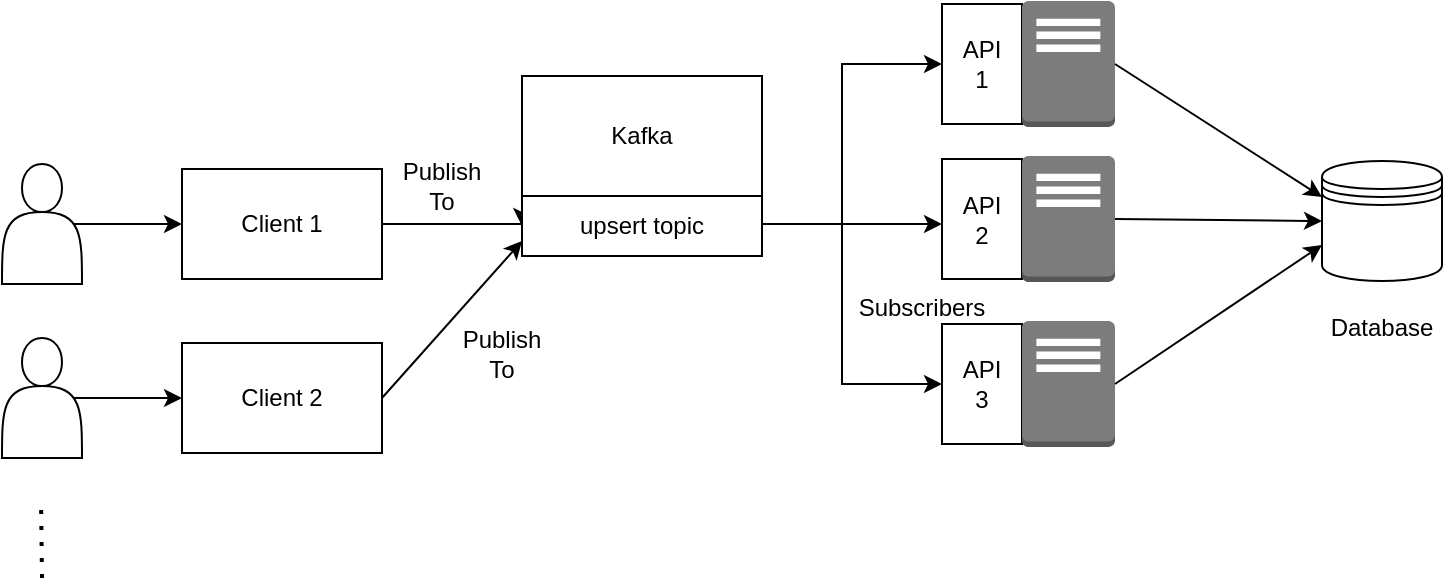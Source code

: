 <mxfile version="16.5.1" type="device" pages="4"><diagram id="RGAs-V4BZ8C3Zws3g7H_" name="Page-1"><mxGraphModel dx="377" dy="857" grid="1" gridSize="10" guides="1" tooltips="1" connect="1" arrows="1" fold="1" page="1" pageScale="1" pageWidth="850" pageHeight="1100" math="0" shadow="0"><root><mxCell id="0"/><mxCell id="1" parent="0"/><mxCell id="TcQP04UFKV8ftdnNgGf7-2" style="edgeStyle=orthogonalEdgeStyle;rounded=0;orthogonalLoop=1;jettySize=auto;html=1;exitX=0.9;exitY=0.5;exitDx=0;exitDy=0;exitPerimeter=0;" parent="1" source="TcQP04UFKV8ftdnNgGf7-1" target="TcQP04UFKV8ftdnNgGf7-3" edge="1"><mxGeometry relative="1" as="geometry"><mxPoint x="170" y="313" as="targetPoint"/></mxGeometry></mxCell><mxCell id="TcQP04UFKV8ftdnNgGf7-1" value="" style="shape=actor;whiteSpace=wrap;html=1;" parent="1" vertex="1"><mxGeometry x="60" y="283" width="40" height="60" as="geometry"/></mxCell><mxCell id="TcQP04UFKV8ftdnNgGf7-5" value="" style="edgeStyle=orthogonalEdgeStyle;rounded=0;orthogonalLoop=1;jettySize=auto;html=1;entryX=0;entryY=0.5;entryDx=0;entryDy=0;" parent="1" source="TcQP04UFKV8ftdnNgGf7-3" target="TcQP04UFKV8ftdnNgGf7-6" edge="1"><mxGeometry relative="1" as="geometry"><Array as="points"><mxPoint x="320" y="313"/></Array></mxGeometry></mxCell><mxCell id="TcQP04UFKV8ftdnNgGf7-3" value="Client 1" style="rounded=0;whiteSpace=wrap;html=1;" parent="1" vertex="1"><mxGeometry x="150" y="285.5" width="100" height="55" as="geometry"/></mxCell><mxCell id="TcQP04UFKV8ftdnNgGf7-8" style="edgeStyle=orthogonalEdgeStyle;rounded=0;orthogonalLoop=1;jettySize=auto;html=1;exitX=1;exitY=0.5;exitDx=0;exitDy=0;" parent="1" source="TcQP04UFKV8ftdnNgGf7-4" edge="1"><mxGeometry relative="1" as="geometry"><mxPoint x="530" y="233" as="targetPoint"/><Array as="points"><mxPoint x="480" y="313"/><mxPoint x="480" y="233"/></Array></mxGeometry></mxCell><mxCell id="TcQP04UFKV8ftdnNgGf7-9" style="edgeStyle=orthogonalEdgeStyle;rounded=0;orthogonalLoop=1;jettySize=auto;html=1;exitX=1;exitY=0.5;exitDx=0;exitDy=0;" parent="1" source="TcQP04UFKV8ftdnNgGf7-4" edge="1"><mxGeometry relative="1" as="geometry"><mxPoint x="530" y="313" as="targetPoint"/><Array as="points"><mxPoint x="440" y="313"/></Array></mxGeometry></mxCell><mxCell id="TcQP04UFKV8ftdnNgGf7-10" style="edgeStyle=orthogonalEdgeStyle;rounded=0;orthogonalLoop=1;jettySize=auto;html=1;exitX=1;exitY=0.5;exitDx=0;exitDy=0;" parent="1" source="TcQP04UFKV8ftdnNgGf7-4" edge="1"><mxGeometry relative="1" as="geometry"><mxPoint x="530" y="393" as="targetPoint"/><Array as="points"><mxPoint x="480" y="313"/><mxPoint x="480" y="393"/><mxPoint x="530" y="393"/></Array></mxGeometry></mxCell><mxCell id="TcQP04UFKV8ftdnNgGf7-4" value="Kafka" style="whiteSpace=wrap;html=1;rounded=0;" parent="1" vertex="1"><mxGeometry x="320" y="239" width="120" height="60" as="geometry"/></mxCell><mxCell id="TcQP04UFKV8ftdnNgGf7-6" value="upsert topic" style="rounded=0;whiteSpace=wrap;html=1;" parent="1" vertex="1"><mxGeometry x="320" y="299" width="120" height="30" as="geometry"/></mxCell><mxCell id="meSJB0UlWvdhJ9YiepTY-1" value="API&lt;br&gt;1" style="rounded=0;whiteSpace=wrap;html=1;" parent="1" vertex="1"><mxGeometry x="530" y="203" width="40" height="60" as="geometry"/></mxCell><mxCell id="meSJB0UlWvdhJ9YiepTY-2" value="API&lt;br&gt;2" style="rounded=0;whiteSpace=wrap;html=1;" parent="1" vertex="1"><mxGeometry x="530" y="280.5" width="40" height="60" as="geometry"/></mxCell><mxCell id="meSJB0UlWvdhJ9YiepTY-3" value="API&lt;br&gt;3" style="rounded=0;whiteSpace=wrap;html=1;" parent="1" vertex="1"><mxGeometry x="530" y="363" width="40" height="60" as="geometry"/></mxCell><mxCell id="meSJB0UlWvdhJ9YiepTY-6" value="" style="outlineConnect=0;dashed=0;verticalLabelPosition=bottom;verticalAlign=top;align=center;html=1;shape=mxgraph.aws3.traditional_server;fillColor=#7D7C7C;gradientColor=none;" parent="1" vertex="1"><mxGeometry x="570" y="201.5" width="46.5" height="63" as="geometry"/></mxCell><mxCell id="meSJB0UlWvdhJ9YiepTY-7" value="" style="outlineConnect=0;dashed=0;verticalLabelPosition=bottom;verticalAlign=top;align=center;html=1;shape=mxgraph.aws3.traditional_server;fillColor=#7D7C7C;gradientColor=none;" parent="1" vertex="1"><mxGeometry x="570" y="279" width="46.5" height="63" as="geometry"/></mxCell><mxCell id="meSJB0UlWvdhJ9YiepTY-8" value="" style="outlineConnect=0;dashed=0;verticalLabelPosition=bottom;verticalAlign=top;align=center;html=1;shape=mxgraph.aws3.traditional_server;fillColor=#7D7C7C;gradientColor=none;" parent="1" vertex="1"><mxGeometry x="570" y="361.5" width="46.5" height="63" as="geometry"/></mxCell><mxCell id="meSJB0UlWvdhJ9YiepTY-11" value="" style="endArrow=classic;html=1;rounded=0;exitX=1;exitY=0.5;exitDx=0;exitDy=0;exitPerimeter=0;entryX=0;entryY=0.3;entryDx=0;entryDy=0;" parent="1" source="meSJB0UlWvdhJ9YiepTY-6" target="meSJB0UlWvdhJ9YiepTY-14" edge="1"><mxGeometry width="50" height="50" relative="1" as="geometry"><mxPoint x="610" y="263" as="sourcePoint"/><mxPoint x="720" y="313" as="targetPoint"/></mxGeometry></mxCell><mxCell id="meSJB0UlWvdhJ9YiepTY-12" value="" style="endArrow=classic;html=1;rounded=0;exitX=1;exitY=0.5;exitDx=0;exitDy=0;exitPerimeter=0;entryX=0;entryY=0.5;entryDx=0;entryDy=0;" parent="1" source="meSJB0UlWvdhJ9YiepTY-7" target="meSJB0UlWvdhJ9YiepTY-14" edge="1"><mxGeometry width="50" height="50" relative="1" as="geometry"><mxPoint x="626.5" y="243" as="sourcePoint"/><mxPoint x="720" y="313" as="targetPoint"/></mxGeometry></mxCell><mxCell id="meSJB0UlWvdhJ9YiepTY-13" value="" style="endArrow=classic;html=1;rounded=0;exitX=1;exitY=0.5;exitDx=0;exitDy=0;exitPerimeter=0;entryX=0;entryY=0.7;entryDx=0;entryDy=0;" parent="1" source="meSJB0UlWvdhJ9YiepTY-8" target="meSJB0UlWvdhJ9YiepTY-14" edge="1"><mxGeometry width="50" height="50" relative="1" as="geometry"><mxPoint x="636.5" y="253" as="sourcePoint"/><mxPoint x="720" y="313" as="targetPoint"/></mxGeometry></mxCell><mxCell id="meSJB0UlWvdhJ9YiepTY-14" value="" style="shape=datastore;whiteSpace=wrap;html=1;" parent="1" vertex="1"><mxGeometry x="720" y="281.5" width="60" height="60" as="geometry"/></mxCell><mxCell id="meSJB0UlWvdhJ9YiepTY-15" value="Publish&lt;br&gt;To" style="text;html=1;strokeColor=none;fillColor=none;align=center;verticalAlign=middle;whiteSpace=wrap;rounded=0;" parent="1" vertex="1"><mxGeometry x="260" y="289" width="40" height="10" as="geometry"/></mxCell><mxCell id="meSJB0UlWvdhJ9YiepTY-16" style="edgeStyle=orthogonalEdgeStyle;rounded=0;orthogonalLoop=1;jettySize=auto;html=1;exitX=0.9;exitY=0.5;exitDx=0;exitDy=0;exitPerimeter=0;" parent="1" source="meSJB0UlWvdhJ9YiepTY-17" target="meSJB0UlWvdhJ9YiepTY-18" edge="1"><mxGeometry relative="1" as="geometry"><mxPoint x="170" y="400" as="targetPoint"/></mxGeometry></mxCell><mxCell id="meSJB0UlWvdhJ9YiepTY-17" value="" style="shape=actor;whiteSpace=wrap;html=1;" parent="1" vertex="1"><mxGeometry x="60" y="370" width="40" height="60" as="geometry"/></mxCell><mxCell id="meSJB0UlWvdhJ9YiepTY-18" value="Client 2" style="rounded=0;whiteSpace=wrap;html=1;" parent="1" vertex="1"><mxGeometry x="150" y="372.5" width="100" height="55" as="geometry"/></mxCell><mxCell id="meSJB0UlWvdhJ9YiepTY-22" value="" style="endArrow=classic;html=1;rounded=0;exitX=1;exitY=0.5;exitDx=0;exitDy=0;entryX=0;entryY=0.75;entryDx=0;entryDy=0;" parent="1" source="meSJB0UlWvdhJ9YiepTY-18" target="TcQP04UFKV8ftdnNgGf7-6" edge="1"><mxGeometry width="50" height="50" relative="1" as="geometry"><mxPoint x="280" y="420" as="sourcePoint"/><mxPoint x="330" y="370" as="targetPoint"/></mxGeometry></mxCell><mxCell id="meSJB0UlWvdhJ9YiepTY-23" value="" style="endArrow=none;dashed=1;html=1;dashPattern=1 3;strokeWidth=2;rounded=0;" parent="1" edge="1"><mxGeometry width="50" height="50" relative="1" as="geometry"><mxPoint x="80" y="490" as="sourcePoint"/><mxPoint x="79.5" y="450" as="targetPoint"/></mxGeometry></mxCell><mxCell id="meSJB0UlWvdhJ9YiepTY-24" value="Publish&lt;br&gt;To" style="text;html=1;strokeColor=none;fillColor=none;align=center;verticalAlign=middle;whiteSpace=wrap;rounded=0;" parent="1" vertex="1"><mxGeometry x="290" y="372.5" width="40" height="10" as="geometry"/></mxCell><mxCell id="meSJB0UlWvdhJ9YiepTY-26" value="Database" style="text;html=1;strokeColor=none;fillColor=none;align=center;verticalAlign=middle;whiteSpace=wrap;rounded=0;" parent="1" vertex="1"><mxGeometry x="730" y="360" width="40" height="10" as="geometry"/></mxCell><mxCell id="meSJB0UlWvdhJ9YiepTY-27" value="Subscribers" style="text;html=1;strokeColor=none;fillColor=none;align=center;verticalAlign=middle;whiteSpace=wrap;rounded=0;" parent="1" vertex="1"><mxGeometry x="440" y="299" width="160" height="111" as="geometry"/></mxCell></root></mxGraphModel></diagram><diagram id="2I_Ggx1cGJf75RJg4MIk" name="Page-2"><mxGraphModel dx="1605" dy="857" grid="1" gridSize="10" guides="1" tooltips="1" connect="1" arrows="1" fold="1" page="1" pageScale="1" pageWidth="850" pageHeight="1100" math="0" shadow="0"><root><mxCell id="xbUHrKibYYF0J7ziVDZN-0"/><mxCell id="xbUHrKibYYF0J7ziVDZN-1" parent="xbUHrKibYYF0J7ziVDZN-0"/><mxCell id="xbUHrKibYYF0J7ziVDZN-2" value="upsert topic" style="rounded=0;whiteSpace=wrap;html=1;" vertex="1" parent="xbUHrKibYYF0J7ziVDZN-1"><mxGeometry x="150" y="300" width="230" height="50" as="geometry"/></mxCell><mxCell id="xbUHrKibYYF0J7ziVDZN-3" value="Kafka Design" style="text;html=1;strokeColor=none;fillColor=none;align=center;verticalAlign=middle;whiteSpace=wrap;rounded=0;" vertex="1" parent="xbUHrKibYYF0J7ziVDZN-1"><mxGeometry x="130" y="280" width="110" height="30" as="geometry"/></mxCell><mxCell id="xbUHrKibYYF0J7ziVDZN-4" style="edgeStyle=orthogonalEdgeStyle;rounded=0;orthogonalLoop=1;jettySize=auto;html=1;exitX=0.5;exitY=1;exitDx=0;exitDy=0;" edge="1" parent="xbUHrKibYYF0J7ziVDZN-1" source="xbUHrKibYYF0J7ziVDZN-2" target="xbUHrKibYYF0J7ziVDZN-2"><mxGeometry relative="1" as="geometry"/></mxCell><mxCell id="xbUHrKibYYF0J7ziVDZN-7" value="" style="edgeStyle=orthogonalEdgeStyle;rounded=0;orthogonalLoop=1;jettySize=auto;html=1;" edge="1" parent="xbUHrKibYYF0J7ziVDZN-1" source="xbUHrKibYYF0J7ziVDZN-5" target="xbUHrKibYYF0J7ziVDZN-6"><mxGeometry relative="1" as="geometry"/></mxCell><mxCell id="xbUHrKibYYF0J7ziVDZN-5" value="partition_0" style="rounded=0;whiteSpace=wrap;html=1;" vertex="1" parent="xbUHrKibYYF0J7ziVDZN-1"><mxGeometry x="150" y="350" width="230" height="30" as="geometry"/></mxCell><mxCell id="xbUHrKibYYF0J7ziVDZN-9" value="" style="edgeStyle=orthogonalEdgeStyle;rounded=0;orthogonalLoop=1;jettySize=auto;html=1;" edge="1" parent="xbUHrKibYYF0J7ziVDZN-1" source="xbUHrKibYYF0J7ziVDZN-6" target="xbUHrKibYYF0J7ziVDZN-8"><mxGeometry relative="1" as="geometry"/></mxCell><mxCell id="xbUHrKibYYF0J7ziVDZN-6" value="partition_1" style="rounded=0;whiteSpace=wrap;html=1;" vertex="1" parent="xbUHrKibYYF0J7ziVDZN-1"><mxGeometry x="150" y="380" width="230" height="30" as="geometry"/></mxCell><mxCell id="xbUHrKibYYF0J7ziVDZN-11" value="" style="edgeStyle=orthogonalEdgeStyle;rounded=0;orthogonalLoop=1;jettySize=auto;html=1;" edge="1" parent="xbUHrKibYYF0J7ziVDZN-1" source="xbUHrKibYYF0J7ziVDZN-8" target="xbUHrKibYYF0J7ziVDZN-10"><mxGeometry relative="1" as="geometry"/></mxCell><mxCell id="xbUHrKibYYF0J7ziVDZN-8" value="partition_2" style="rounded=0;whiteSpace=wrap;html=1;" vertex="1" parent="xbUHrKibYYF0J7ziVDZN-1"><mxGeometry x="150" y="410" width="230" height="30" as="geometry"/></mxCell><mxCell id="xbUHrKibYYF0J7ziVDZN-10" value="partition_n" style="rounded=0;whiteSpace=wrap;html=1;" vertex="1" parent="xbUHrKibYYF0J7ziVDZN-1"><mxGeometry x="150" y="440" width="230" height="30" as="geometry"/></mxCell><mxCell id="xbUHrKibYYF0J7ziVDZN-12" value="Client" style="rounded=0;whiteSpace=wrap;html=1;" vertex="1" parent="xbUHrKibYYF0J7ziVDZN-1"><mxGeometry x="-280" y="370" width="170" height="75" as="geometry"/></mxCell><mxCell id="xbUHrKibYYF0J7ziVDZN-13" value="" style="endArrow=classic;html=1;rounded=0;exitX=1;exitY=0.5;exitDx=0;exitDy=0;entryX=0;entryY=0.5;entryDx=0;entryDy=0;" edge="1" parent="xbUHrKibYYF0J7ziVDZN-1" source="xbUHrKibYYF0J7ziVDZN-12" target="xbUHrKibYYF0J7ziVDZN-5"><mxGeometry width="50" height="50" relative="1" as="geometry"><mxPoint x="110" y="510" as="sourcePoint"/><mxPoint x="160" y="460" as="targetPoint"/></mxGeometry></mxCell><mxCell id="xbUHrKibYYF0J7ziVDZN-15" value="" style="endArrow=classic;html=1;rounded=0;exitX=1;exitY=0.5;exitDx=0;exitDy=0;entryX=0;entryY=0.5;entryDx=0;entryDy=0;" edge="1" parent="xbUHrKibYYF0J7ziVDZN-1" source="xbUHrKibYYF0J7ziVDZN-12" target="xbUHrKibYYF0J7ziVDZN-8"><mxGeometry width="50" height="50" relative="1" as="geometry"><mxPoint x="110" y="510" as="sourcePoint"/><mxPoint x="160" y="460" as="targetPoint"/></mxGeometry></mxCell><mxCell id="xbUHrKibYYF0J7ziVDZN-16" value="" style="endArrow=classic;html=1;rounded=0;exitX=1;exitY=0.5;exitDx=0;exitDy=0;entryX=0;entryY=0.5;entryDx=0;entryDy=0;" edge="1" parent="xbUHrKibYYF0J7ziVDZN-1" source="xbUHrKibYYF0J7ziVDZN-12" target="xbUHrKibYYF0J7ziVDZN-6"><mxGeometry width="50" height="50" relative="1" as="geometry"><mxPoint x="-50" y="470" as="sourcePoint"/><mxPoint y="420" as="targetPoint"/></mxGeometry></mxCell><mxCell id="xbUHrKibYYF0J7ziVDZN-25" style="edgeStyle=orthogonalEdgeStyle;rounded=0;orthogonalLoop=1;jettySize=auto;html=1;" edge="1" parent="xbUHrKibYYF0J7ziVDZN-1" source="xbUHrKibYYF0J7ziVDZN-17" target="xbUHrKibYYF0J7ziVDZN-22"><mxGeometry relative="1" as="geometry"/></mxCell><mxCell id="xbUHrKibYYF0J7ziVDZN-17" value="1. message = {id: 1,enabled: false, data: hello}" style="text;html=1;strokeColor=none;fillColor=none;align=center;verticalAlign=middle;whiteSpace=wrap;rounded=0;" vertex="1" parent="xbUHrKibYYF0J7ziVDZN-1"><mxGeometry x="-310" y="490" width="210" height="60" as="geometry"/></mxCell><mxCell id="xbUHrKibYYF0J7ziVDZN-27" style="edgeStyle=orthogonalEdgeStyle;rounded=0;orthogonalLoop=1;jettySize=auto;html=1;" edge="1" parent="xbUHrKibYYF0J7ziVDZN-1" source="xbUHrKibYYF0J7ziVDZN-18" target="xbUHrKibYYF0J7ziVDZN-23"><mxGeometry relative="1" as="geometry"/></mxCell><mxCell id="xbUHrKibYYF0J7ziVDZN-18" value="2. message = {id: 5, enabled: fale, data: hello}" style="text;html=1;strokeColor=none;fillColor=none;align=center;verticalAlign=middle;whiteSpace=wrap;rounded=0;" vertex="1" parent="xbUHrKibYYF0J7ziVDZN-1"><mxGeometry x="-310" y="530" width="210" height="60" as="geometry"/></mxCell><mxCell id="xbUHrKibYYF0J7ziVDZN-28" style="edgeStyle=orthogonalEdgeStyle;rounded=0;orthogonalLoop=1;jettySize=auto;html=1;entryX=0;entryY=0.5;entryDx=0;entryDy=0;" edge="1" parent="xbUHrKibYYF0J7ziVDZN-1" source="xbUHrKibYYF0J7ziVDZN-19" target="xbUHrKibYYF0J7ziVDZN-24"><mxGeometry relative="1" as="geometry"/></mxCell><mxCell id="xbUHrKibYYF0J7ziVDZN-19" value="3. message = {id: 1,enabled: true, data: world}" style="text;html=1;strokeColor=none;fillColor=none;align=center;verticalAlign=middle;whiteSpace=wrap;rounded=0;" vertex="1" parent="xbUHrKibYYF0J7ziVDZN-1"><mxGeometry x="-310" y="580" width="210" height="40" as="geometry"/></mxCell><mxCell id="xbUHrKibYYF0J7ziVDZN-21" value="message.id % partition_count" style="text;html=1;strokeColor=none;fillColor=none;align=center;verticalAlign=middle;whiteSpace=wrap;rounded=0;" vertex="1" parent="xbUHrKibYYF0J7ziVDZN-1"><mxGeometry x="-90" y="470" width="210" height="60" as="geometry"/></mxCell><mxCell id="xbUHrKibYYF0J7ziVDZN-22" value="Publish to partition_1" style="text;html=1;strokeColor=none;fillColor=none;align=center;verticalAlign=middle;whiteSpace=wrap;rounded=0;" vertex="1" parent="xbUHrKibYYF0J7ziVDZN-1"><mxGeometry x="120" y="490" width="210" height="60" as="geometry"/></mxCell><mxCell id="xbUHrKibYYF0J7ziVDZN-23" value="publish to partition_2" style="text;html=1;strokeColor=none;fillColor=none;align=center;verticalAlign=middle;whiteSpace=wrap;rounded=0;" vertex="1" parent="xbUHrKibYYF0J7ziVDZN-1"><mxGeometry x="120" y="530" width="210" height="60" as="geometry"/></mxCell><mxCell id="xbUHrKibYYF0J7ziVDZN-24" value="Publish to parition_1" style="text;html=1;strokeColor=none;fillColor=none;align=center;verticalAlign=middle;whiteSpace=wrap;rounded=0;" vertex="1" parent="xbUHrKibYYF0J7ziVDZN-1"><mxGeometry x="120" y="580" width="210" height="40" as="geometry"/></mxCell><mxCell id="xbUHrKibYYF0J7ziVDZN-30" value="message = {id: 1,enabled: false, data: hello}" style="rounded=0;whiteSpace=wrap;html=1;" vertex="1" parent="xbUHrKibYYF0J7ziVDZN-1"><mxGeometry x="470" y="380" width="160" height="30" as="geometry"/></mxCell><mxCell id="xbUHrKibYYF0J7ziVDZN-31" value="message = {id: 1,enabled: true, data: world}" style="rounded=0;whiteSpace=wrap;html=1;" vertex="1" parent="xbUHrKibYYF0J7ziVDZN-1"><mxGeometry x="310" y="380" width="160" height="30" as="geometry"/></mxCell><mxCell id="xbUHrKibYYF0J7ziVDZN-33" value="message = {id: 5, enabled: fale, data: hello}" style="rounded=0;whiteSpace=wrap;html=1;" vertex="1" parent="xbUHrKibYYF0J7ziVDZN-1"><mxGeometry x="310" y="410" width="160" height="30" as="geometry"/></mxCell><mxCell id="xbUHrKibYYF0J7ziVDZN-34" value="&amp;nbsp;publishes to" style="text;html=1;strokeColor=none;fillColor=none;align=center;verticalAlign=middle;whiteSpace=wrap;rounded=0;" vertex="1" parent="xbUHrKibYYF0J7ziVDZN-1"><mxGeometry x="-100" y="330" width="210" height="60" as="geometry"/></mxCell><mxCell id="xbUHrKibYYF0J7ziVDZN-35" value="*" style="text;html=1;strokeColor=none;fillColor=none;align=center;verticalAlign=middle;whiteSpace=wrap;rounded=0;" vertex="1" parent="xbUHrKibYYF0J7ziVDZN-1"><mxGeometry x="-210" y="350" width="210" height="60" as="geometry"/></mxCell><mxCell id="xbUHrKibYYF0J7ziVDZN-36" value="*" style="text;html=1;strokeColor=none;fillColor=none;align=center;verticalAlign=middle;whiteSpace=wrap;rounded=0;" vertex="1" parent="xbUHrKibYYF0J7ziVDZN-1"><mxGeometry x="30" y="330" width="210" height="60" as="geometry"/></mxCell></root></mxGraphModel></diagram><diagram id="qc8OigE5SJ3lAlUnIXbK" name="Page-3"><mxGraphModel dx="755" dy="857" grid="1" gridSize="10" guides="1" tooltips="1" connect="1" arrows="1" fold="1" page="1" pageScale="1" pageWidth="850" pageHeight="1100" math="0" shadow="0"><root><mxCell id="ykMV7N7zj1EEaa6dsBEq-0"/><mxCell id="ykMV7N7zj1EEaa6dsBEq-1" parent="ykMV7N7zj1EEaa6dsBEq-0"/><mxCell id="dQfCrRdpP34Detrcs1iq-0" value="upsert topic" style="rounded=0;whiteSpace=wrap;html=1;" vertex="1" parent="ykMV7N7zj1EEaa6dsBEq-1"><mxGeometry x="150" y="300" width="230" height="50" as="geometry"/></mxCell><mxCell id="dQfCrRdpP34Detrcs1iq-1" style="edgeStyle=orthogonalEdgeStyle;rounded=0;orthogonalLoop=1;jettySize=auto;html=1;exitX=0.5;exitY=1;exitDx=0;exitDy=0;" edge="1" parent="ykMV7N7zj1EEaa6dsBEq-1" source="dQfCrRdpP34Detrcs1iq-0" target="dQfCrRdpP34Detrcs1iq-0"><mxGeometry relative="1" as="geometry"/></mxCell><mxCell id="dQfCrRdpP34Detrcs1iq-2" value="" style="edgeStyle=orthogonalEdgeStyle;rounded=0;orthogonalLoop=1;jettySize=auto;html=1;" edge="1" parent="ykMV7N7zj1EEaa6dsBEq-1" source="dQfCrRdpP34Detrcs1iq-3" target="dQfCrRdpP34Detrcs1iq-5"><mxGeometry relative="1" as="geometry"/></mxCell><mxCell id="dQfCrRdpP34Detrcs1iq-3" value="partition_0" style="rounded=0;whiteSpace=wrap;html=1;" vertex="1" parent="ykMV7N7zj1EEaa6dsBEq-1"><mxGeometry x="150" y="350" width="230" height="30" as="geometry"/></mxCell><mxCell id="dQfCrRdpP34Detrcs1iq-4" value="" style="edgeStyle=orthogonalEdgeStyle;rounded=0;orthogonalLoop=1;jettySize=auto;html=1;" edge="1" parent="ykMV7N7zj1EEaa6dsBEq-1" source="dQfCrRdpP34Detrcs1iq-5" target="dQfCrRdpP34Detrcs1iq-7"><mxGeometry relative="1" as="geometry"/></mxCell><mxCell id="dQfCrRdpP34Detrcs1iq-5" value="partition_1" style="rounded=0;whiteSpace=wrap;html=1;" vertex="1" parent="ykMV7N7zj1EEaa6dsBEq-1"><mxGeometry x="150" y="380" width="230" height="30" as="geometry"/></mxCell><mxCell id="dQfCrRdpP34Detrcs1iq-6" value="" style="edgeStyle=orthogonalEdgeStyle;rounded=0;orthogonalLoop=1;jettySize=auto;html=1;" edge="1" parent="ykMV7N7zj1EEaa6dsBEq-1" source="dQfCrRdpP34Detrcs1iq-7" target="dQfCrRdpP34Detrcs1iq-8"><mxGeometry relative="1" as="geometry"/></mxCell><mxCell id="dQfCrRdpP34Detrcs1iq-7" value="partition_2" style="rounded=0;whiteSpace=wrap;html=1;" vertex="1" parent="ykMV7N7zj1EEaa6dsBEq-1"><mxGeometry x="150" y="410" width="230" height="30" as="geometry"/></mxCell><mxCell id="dQfCrRdpP34Detrcs1iq-8" value="partition_n" style="rounded=0;whiteSpace=wrap;html=1;" vertex="1" parent="ykMV7N7zj1EEaa6dsBEq-1"><mxGeometry x="150" y="440" width="230" height="30" as="geometry"/></mxCell><mxCell id="dQfCrRdpP34Detrcs1iq-9" value="message = {id: 1,enabled: false, data: hello}" style="rounded=0;whiteSpace=wrap;html=1;" vertex="1" parent="ykMV7N7zj1EEaa6dsBEq-1"><mxGeometry x="470" y="380" width="160" height="30" as="geometry"/></mxCell><mxCell id="dQfCrRdpP34Detrcs1iq-10" value="message = {id: 1,enabled: true, data: world}" style="rounded=0;whiteSpace=wrap;html=1;" vertex="1" parent="ykMV7N7zj1EEaa6dsBEq-1"><mxGeometry x="310" y="380" width="160" height="30" as="geometry"/></mxCell><mxCell id="dQfCrRdpP34Detrcs1iq-11" value="message = {id: 5, enabled: fale, data: hello}" style="rounded=0;whiteSpace=wrap;html=1;" vertex="1" parent="ykMV7N7zj1EEaa6dsBEq-1"><mxGeometry x="310" y="410" width="160" height="30" as="geometry"/></mxCell><mxCell id="dQfCrRdpP34Detrcs1iq-12" value="consumer_1" style="rounded=0;whiteSpace=wrap;html=1;" vertex="1" parent="ykMV7N7zj1EEaa6dsBEq-1"><mxGeometry x="710" y="350" width="100" height="30" as="geometry"/></mxCell><mxCell id="dQfCrRdpP34Detrcs1iq-13" value="consumer_2" style="rounded=0;whiteSpace=wrap;html=1;" vertex="1" parent="ykMV7N7zj1EEaa6dsBEq-1"><mxGeometry x="710" y="430" width="100" height="30" as="geometry"/></mxCell><mxCell id="dQfCrRdpP34Detrcs1iq-14" value="" style="endArrow=classic;html=1;rounded=0;exitX=0;exitY=0.5;exitDx=0;exitDy=0;entryX=1;entryY=0.5;entryDx=0;entryDy=0;" edge="1" parent="ykMV7N7zj1EEaa6dsBEq-1" source="dQfCrRdpP34Detrcs1iq-12" target="dQfCrRdpP34Detrcs1iq-3"><mxGeometry width="50" height="50" relative="1" as="geometry"><mxPoint x="480" y="460" as="sourcePoint"/><mxPoint x="530" y="410" as="targetPoint"/></mxGeometry></mxCell><mxCell id="dQfCrRdpP34Detrcs1iq-15" value="" style="endArrow=classic;html=1;rounded=0;exitX=0;exitY=0.5;exitDx=0;exitDy=0;entryX=1;entryY=0.5;entryDx=0;entryDy=0;" edge="1" parent="ykMV7N7zj1EEaa6dsBEq-1" source="dQfCrRdpP34Detrcs1iq-12" target="dQfCrRdpP34Detrcs1iq-9"><mxGeometry width="50" height="50" relative="1" as="geometry"><mxPoint x="720" y="345" as="sourcePoint"/><mxPoint x="390" y="375" as="targetPoint"/></mxGeometry></mxCell><mxCell id="dQfCrRdpP34Detrcs1iq-17" value="" style="endArrow=classic;html=1;rounded=0;exitX=0;exitY=0.5;exitDx=0;exitDy=0;entryX=1;entryY=0.5;entryDx=0;entryDy=0;" edge="1" parent="ykMV7N7zj1EEaa6dsBEq-1" source="dQfCrRdpP34Detrcs1iq-13" target="dQfCrRdpP34Detrcs1iq-11"><mxGeometry width="50" height="50" relative="1" as="geometry"><mxPoint x="720" y="345" as="sourcePoint"/><mxPoint x="640" y="405" as="targetPoint"/></mxGeometry></mxCell><mxCell id="dQfCrRdpP34Detrcs1iq-18" value="" style="endArrow=classic;html=1;rounded=0;exitX=0;exitY=0.5;exitDx=0;exitDy=0;" edge="1" parent="ykMV7N7zj1EEaa6dsBEq-1" source="dQfCrRdpP34Detrcs1iq-13" target="dQfCrRdpP34Detrcs1iq-8"><mxGeometry width="50" height="50" relative="1" as="geometry"><mxPoint x="720" y="455" as="sourcePoint"/><mxPoint x="480" y="435" as="targetPoint"/></mxGeometry></mxCell><mxCell id="dQfCrRdpP34Detrcs1iq-19" value="*" style="text;html=1;strokeColor=none;fillColor=none;align=center;verticalAlign=middle;whiteSpace=wrap;rounded=0;" vertex="1" parent="ykMV7N7zj1EEaa6dsBEq-1"><mxGeometry x="380" y="330" width="60" height="30" as="geometry"/></mxCell><mxCell id="dQfCrRdpP34Detrcs1iq-20" value="1" style="text;html=1;strokeColor=none;fillColor=none;align=center;verticalAlign=middle;whiteSpace=wrap;rounded=0;" vertex="1" parent="ykMV7N7zj1EEaa6dsBEq-1"><mxGeometry x="660" y="330" width="60" height="30" as="geometry"/></mxCell><mxCell id="dQfCrRdpP34Detrcs1iq-21" value="multiple consumers can run concurrently" style="text;html=1;strokeColor=none;fillColor=none;align=center;verticalAlign=middle;whiteSpace=wrap;rounded=0;" vertex="1" parent="ykMV7N7zj1EEaa6dsBEq-1"><mxGeometry x="690" y="390" width="150" height="30" as="geometry"/></mxCell><mxCell id="dQfCrRdpP34Detrcs1iq-22" value="consumer sequentially processes requests (oldest first) and updates db" style="text;html=1;strokeColor=none;fillColor=none;align=center;verticalAlign=middle;whiteSpace=wrap;rounded=0;" vertex="1" parent="ykMV7N7zj1EEaa6dsBEq-1"><mxGeometry x="685" y="480" width="150" height="30" as="geometry"/></mxCell><mxCell id="dQfCrRdpP34Detrcs1iq-24" value="" style="shape=datastore;whiteSpace=wrap;html=1;" vertex="1" parent="ykMV7N7zj1EEaa6dsBEq-1"><mxGeometry x="970" y="380" width="60" height="60" as="geometry"/></mxCell><mxCell id="dQfCrRdpP34Detrcs1iq-25" value="" style="endArrow=classic;html=1;rounded=0;entryX=0;entryY=0.5;entryDx=0;entryDy=0;exitX=1;exitY=0.5;exitDx=0;exitDy=0;" edge="1" parent="ykMV7N7zj1EEaa6dsBEq-1" source="dQfCrRdpP34Detrcs1iq-12" target="dQfCrRdpP34Detrcs1iq-24"><mxGeometry width="50" height="50" relative="1" as="geometry"><mxPoint x="700" y="430" as="sourcePoint"/><mxPoint x="750" y="380" as="targetPoint"/></mxGeometry></mxCell><mxCell id="dQfCrRdpP34Detrcs1iq-26" value="" style="endArrow=classic;html=1;rounded=0;exitX=1;exitY=0.5;exitDx=0;exitDy=0;" edge="1" parent="ykMV7N7zj1EEaa6dsBEq-1" source="dQfCrRdpP34Detrcs1iq-13"><mxGeometry width="50" height="50" relative="1" as="geometry"><mxPoint x="820" y="375" as="sourcePoint"/><mxPoint x="970" y="420" as="targetPoint"/></mxGeometry></mxCell><mxCell id="dQfCrRdpP34Detrcs1iq-27" value="Database" style="text;html=1;strokeColor=none;fillColor=none;align=center;verticalAlign=middle;whiteSpace=wrap;rounded=0;" vertex="1" parent="ykMV7N7zj1EEaa6dsBEq-1"><mxGeometry x="970" y="440" width="60" height="30" as="geometry"/></mxCell><mxCell id="dQfCrRdpP34Detrcs1iq-28" value="subscribes to" style="text;html=1;strokeColor=none;fillColor=none;align=center;verticalAlign=middle;whiteSpace=wrap;rounded=0;" vertex="1" parent="ykMV7N7zj1EEaa6dsBEq-1"><mxGeometry x="530" y="340" width="100" height="30" as="geometry"/></mxCell></root></mxGraphModel></diagram><diagram id="QFNoBtr9MCFNxdAaz4Ye" name="Page-4"><mxGraphModel dx="755" dy="857" grid="1" gridSize="10" guides="1" tooltips="1" connect="1" arrows="1" fold="1" page="1" pageScale="1" pageWidth="850" pageHeight="1100" math="0" shadow="0"><root><mxCell id="N0iTX7YyYvQoiuRNfCcq-0"/><mxCell id="N0iTX7YyYvQoiuRNfCcq-1" parent="N0iTX7YyYvQoiuRNfCcq-0"/><mxCell id="N0iTX7YyYvQoiuRNfCcq-2" value="Messages Table" style="shape=table;startSize=30;container=1;collapsible=1;childLayout=tableLayout;fixedRows=1;rowLines=0;fontStyle=1;align=center;resizeLast=1;" vertex="1" parent="N0iTX7YyYvQoiuRNfCcq-1"><mxGeometry x="230" y="360" width="250" height="160" as="geometry"><mxRectangle x="300" y="360" width="60" height="30" as="alternateBounds"/></mxGeometry></mxCell><mxCell id="N0iTX7YyYvQoiuRNfCcq-3" value="" style="shape=tableRow;horizontal=0;startSize=0;swimlaneHead=0;swimlaneBody=0;fillColor=none;collapsible=0;dropTarget=0;points=[[0,0.5],[1,0.5]];portConstraint=eastwest;top=0;left=0;right=0;bottom=1;" vertex="1" parent="N0iTX7YyYvQoiuRNfCcq-2"><mxGeometry y="30" width="250" height="30" as="geometry"/></mxCell><mxCell id="N0iTX7YyYvQoiuRNfCcq-4" value="" style="shape=partialRectangle;connectable=0;fillColor=none;top=0;left=0;bottom=0;right=0;fontStyle=1;overflow=hidden;" vertex="1" parent="N0iTX7YyYvQoiuRNfCcq-3"><mxGeometry width="20" height="30" as="geometry"><mxRectangle width="20" height="30" as="alternateBounds"/></mxGeometry></mxCell><mxCell id="N0iTX7YyYvQoiuRNfCcq-5" value="ID" style="shape=partialRectangle;connectable=0;fillColor=none;top=0;left=0;bottom=0;right=0;align=left;spacingLeft=6;fontStyle=5;overflow=hidden;" vertex="1" parent="N0iTX7YyYvQoiuRNfCcq-3"><mxGeometry x="20" width="230" height="30" as="geometry"><mxRectangle width="230" height="30" as="alternateBounds"/></mxGeometry></mxCell><mxCell id="N0iTX7YyYvQoiuRNfCcq-6" value="" style="shape=tableRow;horizontal=0;startSize=0;swimlaneHead=0;swimlaneBody=0;fillColor=none;collapsible=0;dropTarget=0;points=[[0,0.5],[1,0.5]];portConstraint=eastwest;top=0;left=0;right=0;bottom=0;" vertex="1" parent="N0iTX7YyYvQoiuRNfCcq-2"><mxGeometry y="60" width="250" height="30" as="geometry"/></mxCell><mxCell id="N0iTX7YyYvQoiuRNfCcq-7" value="" style="shape=partialRectangle;connectable=0;fillColor=none;top=0;left=0;bottom=0;right=0;editable=1;overflow=hidden;" vertex="1" parent="N0iTX7YyYvQoiuRNfCcq-6"><mxGeometry width="20" height="30" as="geometry"><mxRectangle width="20" height="30" as="alternateBounds"/></mxGeometry></mxCell><mxCell id="N0iTX7YyYvQoiuRNfCcq-8" value="1" style="shape=partialRectangle;connectable=0;fillColor=none;top=0;left=0;bottom=0;right=0;align=left;spacingLeft=6;overflow=hidden;" vertex="1" parent="N0iTX7YyYvQoiuRNfCcq-6"><mxGeometry x="20" width="230" height="30" as="geometry"><mxRectangle width="230" height="30" as="alternateBounds"/></mxGeometry></mxCell><mxCell id="N0iTX7YyYvQoiuRNfCcq-9" value="" style="shape=tableRow;horizontal=0;startSize=0;swimlaneHead=0;swimlaneBody=0;fillColor=none;collapsible=0;dropTarget=0;points=[[0,0.5],[1,0.5]];portConstraint=eastwest;top=0;left=0;right=0;bottom=0;" vertex="1" parent="N0iTX7YyYvQoiuRNfCcq-2"><mxGeometry y="90" width="250" height="30" as="geometry"/></mxCell><mxCell id="N0iTX7YyYvQoiuRNfCcq-10" value="" style="shape=partialRectangle;connectable=0;fillColor=none;top=0;left=0;bottom=0;right=0;editable=1;overflow=hidden;" vertex="1" parent="N0iTX7YyYvQoiuRNfCcq-9"><mxGeometry width="20" height="30" as="geometry"><mxRectangle width="20" height="30" as="alternateBounds"/></mxGeometry></mxCell><mxCell id="N0iTX7YyYvQoiuRNfCcq-11" value="2" style="shape=partialRectangle;connectable=0;fillColor=none;top=0;left=0;bottom=0;right=0;align=left;spacingLeft=6;overflow=hidden;" vertex="1" parent="N0iTX7YyYvQoiuRNfCcq-9"><mxGeometry x="20" width="230" height="30" as="geometry"><mxRectangle width="230" height="30" as="alternateBounds"/></mxGeometry></mxCell><mxCell id="N0iTX7YyYvQoiuRNfCcq-12" value="" style="shape=tableRow;horizontal=0;startSize=0;swimlaneHead=0;swimlaneBody=0;fillColor=none;collapsible=0;dropTarget=0;points=[[0,0.5],[1,0.5]];portConstraint=eastwest;top=0;left=0;right=0;bottom=0;" vertex="1" parent="N0iTX7YyYvQoiuRNfCcq-2"><mxGeometry y="120" width="250" height="30" as="geometry"/></mxCell><mxCell id="N0iTX7YyYvQoiuRNfCcq-13" value="" style="shape=partialRectangle;connectable=0;fillColor=none;top=0;left=0;bottom=0;right=0;editable=1;overflow=hidden;" vertex="1" parent="N0iTX7YyYvQoiuRNfCcq-12"><mxGeometry width="20" height="30" as="geometry"><mxRectangle width="20" height="30" as="alternateBounds"/></mxGeometry></mxCell><mxCell id="N0iTX7YyYvQoiuRNfCcq-14" value="3" style="shape=partialRectangle;connectable=0;fillColor=none;top=0;left=0;bottom=0;right=0;align=left;spacingLeft=6;overflow=hidden;" vertex="1" parent="N0iTX7YyYvQoiuRNfCcq-12"><mxGeometry x="20" width="230" height="30" as="geometry"><mxRectangle width="230" height="30" as="alternateBounds"/></mxGeometry></mxCell><mxCell id="N0iTX7YyYvQoiuRNfCcq-28" value="Data" style="shape=partialRectangle;connectable=0;fillColor=none;top=0;left=0;bottom=0;right=0;align=left;spacingLeft=6;fontStyle=5;overflow=hidden;" vertex="1" parent="N0iTX7YyYvQoiuRNfCcq-1"><mxGeometry x="290" y="390" width="70" height="30" as="geometry"><mxRectangle width="230" height="30" as="alternateBounds"/></mxGeometry></mxCell><mxCell id="N0iTX7YyYvQoiuRNfCcq-29" value="" style="endArrow=none;html=1;rounded=0;" edge="1" parent="N0iTX7YyYvQoiuRNfCcq-1"><mxGeometry width="50" height="50" relative="1" as="geometry"><mxPoint x="281" y="520" as="sourcePoint"/><mxPoint x="281" y="510" as="targetPoint"/><Array as="points"><mxPoint x="281" y="390"/></Array></mxGeometry></mxCell><mxCell id="N0iTX7YyYvQoiuRNfCcq-30" value="Enabled" style="shape=partialRectangle;connectable=0;fillColor=none;top=0;left=0;bottom=0;right=0;align=left;spacingLeft=6;fontStyle=5;overflow=hidden;" vertex="1" parent="N0iTX7YyYvQoiuRNfCcq-1"><mxGeometry x="400" y="390" width="70" height="30" as="geometry"><mxRectangle width="230" height="30" as="alternateBounds"/></mxGeometry></mxCell><mxCell id="N0iTX7YyYvQoiuRNfCcq-32" value="" style="endArrow=none;html=1;rounded=0;" edge="1" parent="N0iTX7YyYvQoiuRNfCcq-1"><mxGeometry width="50" height="50" relative="1" as="geometry"><mxPoint x="370" y="520" as="sourcePoint"/><mxPoint x="370" y="510" as="targetPoint"/><Array as="points"><mxPoint x="370" y="390"/></Array></mxGeometry></mxCell><mxCell id="N0iTX7YyYvQoiuRNfCcq-46" value="" style="endArrow=none;html=1;rounded=0;" edge="1" parent="N0iTX7YyYvQoiuRNfCcq-1"><mxGeometry width="50" height="50" relative="1" as="geometry"><mxPoint x="250" y="520" as="sourcePoint"/><mxPoint x="250" y="520" as="targetPoint"/><Array as="points"><mxPoint x="250" y="400"/></Array></mxGeometry></mxCell><mxCell id="N0iTX7YyYvQoiuRNfCcq-47" value="Hello" style="shape=partialRectangle;connectable=0;fillColor=none;top=0;left=0;bottom=0;right=0;align=left;spacingLeft=6;overflow=hidden;" vertex="1" parent="N0iTX7YyYvQoiuRNfCcq-1"><mxGeometry x="280" y="420" width="70" height="30" as="geometry"><mxRectangle width="230" height="30" as="alternateBounds"/></mxGeometry></mxCell><mxCell id="N0iTX7YyYvQoiuRNfCcq-48" value="T" style="shape=partialRectangle;connectable=0;fillColor=none;top=0;left=0;bottom=0;right=0;align=left;spacingLeft=6;overflow=hidden;" vertex="1" parent="N0iTX7YyYvQoiuRNfCcq-1"><mxGeometry x="410" y="420" width="70" height="30" as="geometry"><mxRectangle width="230" height="30" as="alternateBounds"/></mxGeometry></mxCell><mxCell id="N0iTX7YyYvQoiuRNfCcq-49" value="World" style="shape=partialRectangle;connectable=0;fillColor=none;top=0;left=0;bottom=0;right=0;align=left;spacingLeft=6;overflow=hidden;" vertex="1" parent="N0iTX7YyYvQoiuRNfCcq-1"><mxGeometry x="280" y="450" width="70" height="30" as="geometry"><mxRectangle width="230" height="30" as="alternateBounds"/></mxGeometry></mxCell><mxCell id="N0iTX7YyYvQoiuRNfCcq-50" value="Sam" style="shape=partialRectangle;connectable=0;fillColor=none;top=0;left=0;bottom=0;right=0;align=left;spacingLeft=6;overflow=hidden;" vertex="1" parent="N0iTX7YyYvQoiuRNfCcq-1"><mxGeometry x="280" y="480" width="70" height="30" as="geometry"><mxRectangle width="230" height="30" as="alternateBounds"/></mxGeometry></mxCell><mxCell id="N0iTX7YyYvQoiuRNfCcq-51" value="T" style="shape=partialRectangle;connectable=0;fillColor=none;top=0;left=0;bottom=0;right=0;align=left;spacingLeft=6;overflow=hidden;" vertex="1" parent="N0iTX7YyYvQoiuRNfCcq-1"><mxGeometry x="410" y="450" width="70" height="30" as="geometry"><mxRectangle width="230" height="30" as="alternateBounds"/></mxGeometry></mxCell><mxCell id="N0iTX7YyYvQoiuRNfCcq-52" value="F" style="shape=partialRectangle;connectable=0;fillColor=none;top=0;left=0;bottom=0;right=0;align=left;spacingLeft=6;overflow=hidden;" vertex="1" parent="N0iTX7YyYvQoiuRNfCcq-1"><mxGeometry x="410" y="480" width="70" height="30" as="geometry"><mxRectangle width="230" height="30" as="alternateBounds"/></mxGeometry></mxCell><mxCell id="N0iTX7YyYvQoiuRNfCcq-53" value="" style="shape=datastore;whiteSpace=wrap;html=1;" vertex="1" parent="N0iTX7YyYvQoiuRNfCcq-1"><mxGeometry x="80" y="385" width="120" height="125" as="geometry"/></mxCell></root></mxGraphModel></diagram></mxfile>
